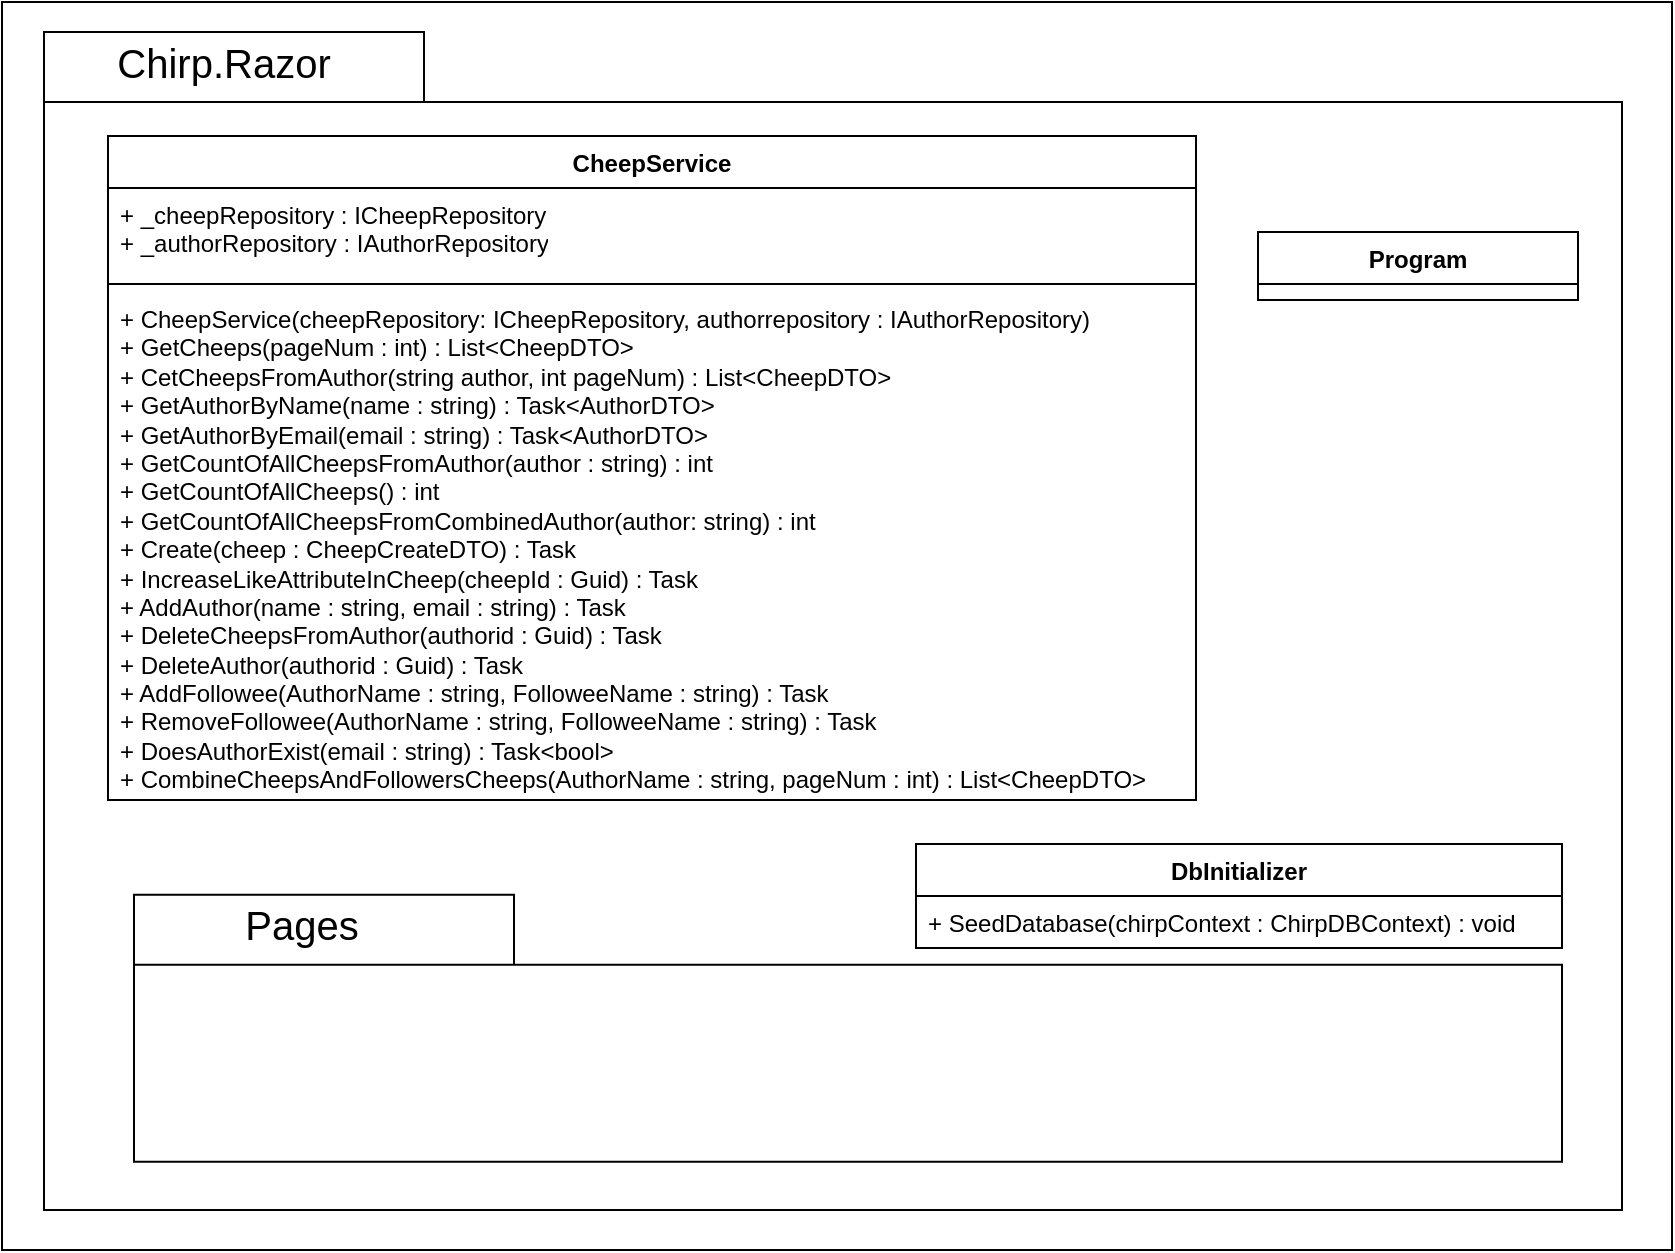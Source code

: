 <mxfile>
    <diagram id="Bt2sSARLeS8u310CAgdE" name="Page-1">
        <mxGraphModel dx="-44" dy="-217" grid="0" gridSize="10" guides="1" tooltips="1" connect="1" arrows="1" fold="1" page="1" pageScale="1" pageWidth="850" pageHeight="1100" background="#ffffff" math="0" shadow="0">
            <root>
                <mxCell id="0"/>
                <mxCell id="1" parent="0"/>
                <mxCell id="13" value="" style="rounded=0;whiteSpace=wrap;html=1;fillColor=none;" parent="1" vertex="1">
                    <mxGeometry x="860" y="1161" width="835" height="624" as="geometry"/>
                </mxCell>
                <mxCell id="2" value="" style="shape=folder;fontStyle=1;spacingTop=10;tabWidth=190;tabHeight=35;tabPosition=left;html=1;strokeColor=#000000;fillColor=none;" parent="1" vertex="1">
                    <mxGeometry x="881" y="1176" width="789" height="589" as="geometry"/>
                </mxCell>
                <mxCell id="3" value="" style="shape=folder;fontStyle=1;spacingTop=10;tabWidth=190;tabHeight=35;tabPosition=left;html=1;strokeColor=#000000;fillColor=none;" parent="1" vertex="1">
                    <mxGeometry x="926" y="1607.37" width="714" height="133.5" as="geometry"/>
                </mxCell>
                <mxCell id="4" value="&lt;font color=&quot;#000000&quot; style=&quot;font-size: 20px;&quot;&gt;Chirp.Razor&lt;/font&gt;" style="text;html=1;strokeColor=none;fillColor=none;align=center;verticalAlign=middle;whiteSpace=wrap;rounded=0;" parent="1" vertex="1">
                    <mxGeometry x="941" y="1176" width="60" height="30" as="geometry"/>
                </mxCell>
                <mxCell id="5" value="&lt;font color=&quot;#000000&quot;&gt;DbInitializer&lt;/font&gt;" style="swimlane;fontStyle=1;align=center;verticalAlign=top;childLayout=stackLayout;horizontal=1;startSize=26;horizontalStack=0;resizeParent=1;resizeParentMax=0;resizeLast=0;collapsible=1;marginBottom=0;whiteSpace=wrap;html=1;strokeColor=#000000;fillColor=none;" parent="1" vertex="1">
                    <mxGeometry x="1317" y="1582" width="323" height="52" as="geometry"/>
                </mxCell>
                <mxCell id="6" value="&lt;font color=&quot;#000000&quot;&gt;+ SeedDatabase(&lt;/font&gt;&lt;span style=&quot;color: rgb(0, 0, 0);&quot;&gt;chirpContext :&amp;nbsp;&lt;/span&gt;&lt;font color=&quot;#000000&quot;&gt;ChirpDBContext) : void&lt;/font&gt;" style="text;strokeColor=none;fillColor=none;align=left;verticalAlign=top;spacingLeft=4;spacingRight=4;overflow=hidden;rotatable=0;points=[[0,0.5],[1,0.5]];portConstraint=eastwest;whiteSpace=wrap;html=1;" parent="5" vertex="1">
                    <mxGeometry y="26" width="323" height="26" as="geometry"/>
                </mxCell>
                <mxCell id="7" value="&lt;font color=&quot;#000000&quot; style=&quot;font-size: 20px;&quot;&gt;Pages&lt;/font&gt;" style="text;html=1;strokeColor=none;fillColor=none;align=center;verticalAlign=middle;whiteSpace=wrap;rounded=0;" parent="1" vertex="1">
                    <mxGeometry x="980" y="1607" width="60" height="30" as="geometry"/>
                </mxCell>
                <mxCell id="8" value="&lt;font color=&quot;#000000&quot;&gt;CheepService&lt;/font&gt;" style="swimlane;fontStyle=1;align=center;verticalAlign=top;childLayout=stackLayout;horizontal=1;startSize=26;horizontalStack=0;resizeParent=1;resizeParentMax=0;resizeLast=0;collapsible=1;marginBottom=0;whiteSpace=wrap;html=1;strokeColor=#000000;fillColor=none;" parent="1" vertex="1">
                    <mxGeometry x="913" y="1228" width="544" height="332" as="geometry"/>
                </mxCell>
                <mxCell id="9" value="&lt;font color=&quot;#000000&quot;&gt;+ _cheepRepository : ICheepRepository&lt;br&gt;+ _authorRepository : IAuthorRepository&lt;/font&gt;" style="text;strokeColor=none;fillColor=none;align=left;verticalAlign=top;spacingLeft=4;spacingRight=4;overflow=hidden;rotatable=0;points=[[0,0.5],[1,0.5]];portConstraint=eastwest;whiteSpace=wrap;html=1;" parent="8" vertex="1">
                    <mxGeometry y="26" width="544" height="44" as="geometry"/>
                </mxCell>
                <mxCell id="10" value="" style="line;strokeWidth=1;fillColor=none;align=left;verticalAlign=middle;spacingTop=-1;spacingLeft=3;spacingRight=3;rotatable=0;labelPosition=right;points=[];portConstraint=eastwest;strokeColor=inherit;" parent="8" vertex="1">
                    <mxGeometry y="70" width="544" height="8" as="geometry"/>
                </mxCell>
                <mxCell id="11" value="&lt;font color=&quot;#000000&quot;&gt;+ CheepService(&lt;/font&gt;&lt;span style=&quot;color: rgb(0, 0, 0);&quot;&gt;cheepRepository:&amp;nbsp;&lt;/span&gt;&lt;font color=&quot;#000000&quot;&gt;ICheepRepository, authorrepository :&amp;nbsp;&lt;/font&gt;&lt;span style=&quot;color: rgb(0, 0, 0);&quot;&gt;IAuthorRepository&lt;/span&gt;&lt;font color=&quot;#000000&quot;&gt;)&lt;br&gt;&lt;/font&gt;&lt;font color=&quot;#000000&quot;&gt;+ GetCheeps(pageNum :&amp;nbsp;&lt;/font&gt;&lt;span style=&quot;color: rgb(0, 0, 0);&quot;&gt;int&lt;/span&gt;&lt;font color=&quot;#000000&quot;&gt;) : List&amp;lt;CheepDTO&amp;gt;&lt;br&gt;+ CetCheepsFromAuthor(string author, int pageNum) : List&amp;lt;CheepDTO&amp;gt;&lt;br&gt;+ GetAuthorByName(name : string) : Task&amp;lt;AuthorDTO&amp;gt;&lt;br&gt;+ GetAuthorByEmail(email : string) : Task&amp;lt;AuthorDTO&amp;gt;&lt;br&gt;+ GetCountOfAllCheepsFromAuthor(author : string) : int&lt;br&gt;+ GetCountOfAllCheeps() : int&lt;br&gt;+ GetCountOfAllCheepsFromCombinedAuthor(author: string) : int&lt;br&gt;+ Create(cheep : CheepCreateDTO) : Task&lt;br&gt;+ IncreaseLikeAttributeInCheep(cheepId : Guid) : Task&lt;br&gt;+ AddAuthor(name : string, email : string) : Task&lt;br&gt;+ DeleteCheepsFromAuthor(authorid : Guid) : Task&lt;br&gt;+ DeleteAuthor(authorid : Guid) : Task&lt;br&gt;+ AddFollowee(AuthorName : string, FolloweeName : string) : Task&lt;br&gt;+ RemoveFollowee(AuthorName : string, FolloweeName : string) : Task&lt;br&gt;+ DoesAuthorExist(email : string) : Task&amp;lt;bool&amp;gt;&lt;br&gt;+ CombineCheepsAndFollowersCheeps(AuthorName : string, pageNum : int) : List&amp;lt;CheepDTO&amp;gt;&lt;br&gt;&lt;br&gt;&lt;/font&gt;" style="text;strokeColor=none;fillColor=none;align=left;verticalAlign=top;spacingLeft=4;spacingRight=4;overflow=hidden;rotatable=0;points=[[0,0.5],[1,0.5]];portConstraint=eastwest;whiteSpace=wrap;html=1;" parent="8" vertex="1">
                    <mxGeometry y="78" width="544" height="254" as="geometry"/>
                </mxCell>
                <mxCell id="12" value="&lt;font color=&quot;#000000&quot;&gt;Program&lt;/font&gt;" style="swimlane;fontStyle=1;align=center;verticalAlign=top;childLayout=stackLayout;horizontal=1;startSize=26;horizontalStack=0;resizeParent=1;resizeParentMax=0;resizeLast=0;collapsible=1;marginBottom=0;whiteSpace=wrap;html=1;strokeColor=#000000;fillColor=none;" parent="1" vertex="1">
                    <mxGeometry x="1488" y="1276" width="160" height="34" as="geometry"/>
                </mxCell>
            </root>
        </mxGraphModel>
    </diagram>
</mxfile>